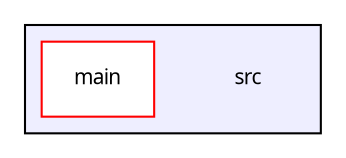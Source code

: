 digraph G {
  bgcolor=transparent;
  compound=true
  node [ fontsize=10, fontname="FreeSans.ttf"];
  edge [ labelfontsize=9, labelfontname="FreeSans.ttf"];
  subgraph clusterdir_c5b68618356005c30fa59cb103cda033 {
    graph [ bgcolor="#eeeeff", pencolor="black", label="" URL="dir_c5b68618356005c30fa59cb103cda033.html"];
    dir_c5b68618356005c30fa59cb103cda033 [shape=plaintext label="src"];
    dir_9adbf48c8a098d84d5c632ceed847fdd [shape=box label="main" color="red" fillcolor="white" style="filled" URL="dir_9adbf48c8a098d84d5c632ceed847fdd.html"];
  }
}
